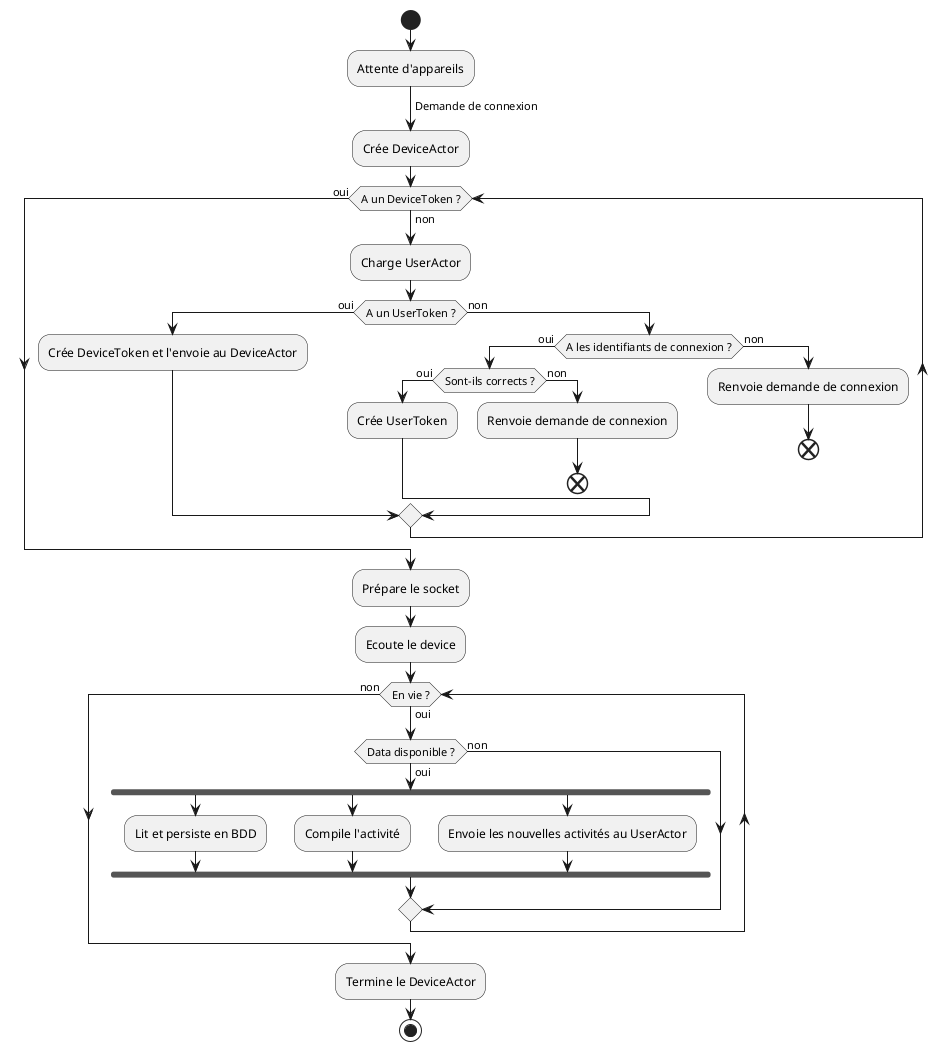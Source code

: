 @startuml
start
:Attente d'appareils;
-> Demande de connexion;
:Crée DeviceActor;

while (A un DeviceToken ?) is (non)
  :Charge UserActor;
  if (A un UserToken ?) then (oui)
    :Crée DeviceToken et l'envoie au DeviceActor;
  else (non)
    if (A les identifiants de connexion ?) then (oui)
      if (Sont-ils corrects ?) then (oui)
        :Crée UserToken;
      else (non)
        :Renvoie demande de connexion;
        end
      endif
    else (non)
      :Renvoie demande de connexion;
      end
    endif
  endif
endwhile (oui)


:Prépare le socket;
:Ecoute le device;
while (En vie ?) is (oui)
  if (Data disponible ?) then (oui)
    fork
      :Lit et persiste en BDD;
    fork again
      :Compile l'activité;
    fork again
      :Envoie les nouvelles activités au UserActor;
    end fork
  else (non)
  endif
endwhile (non)
:Termine le DeviceActor;
stop
@enduml